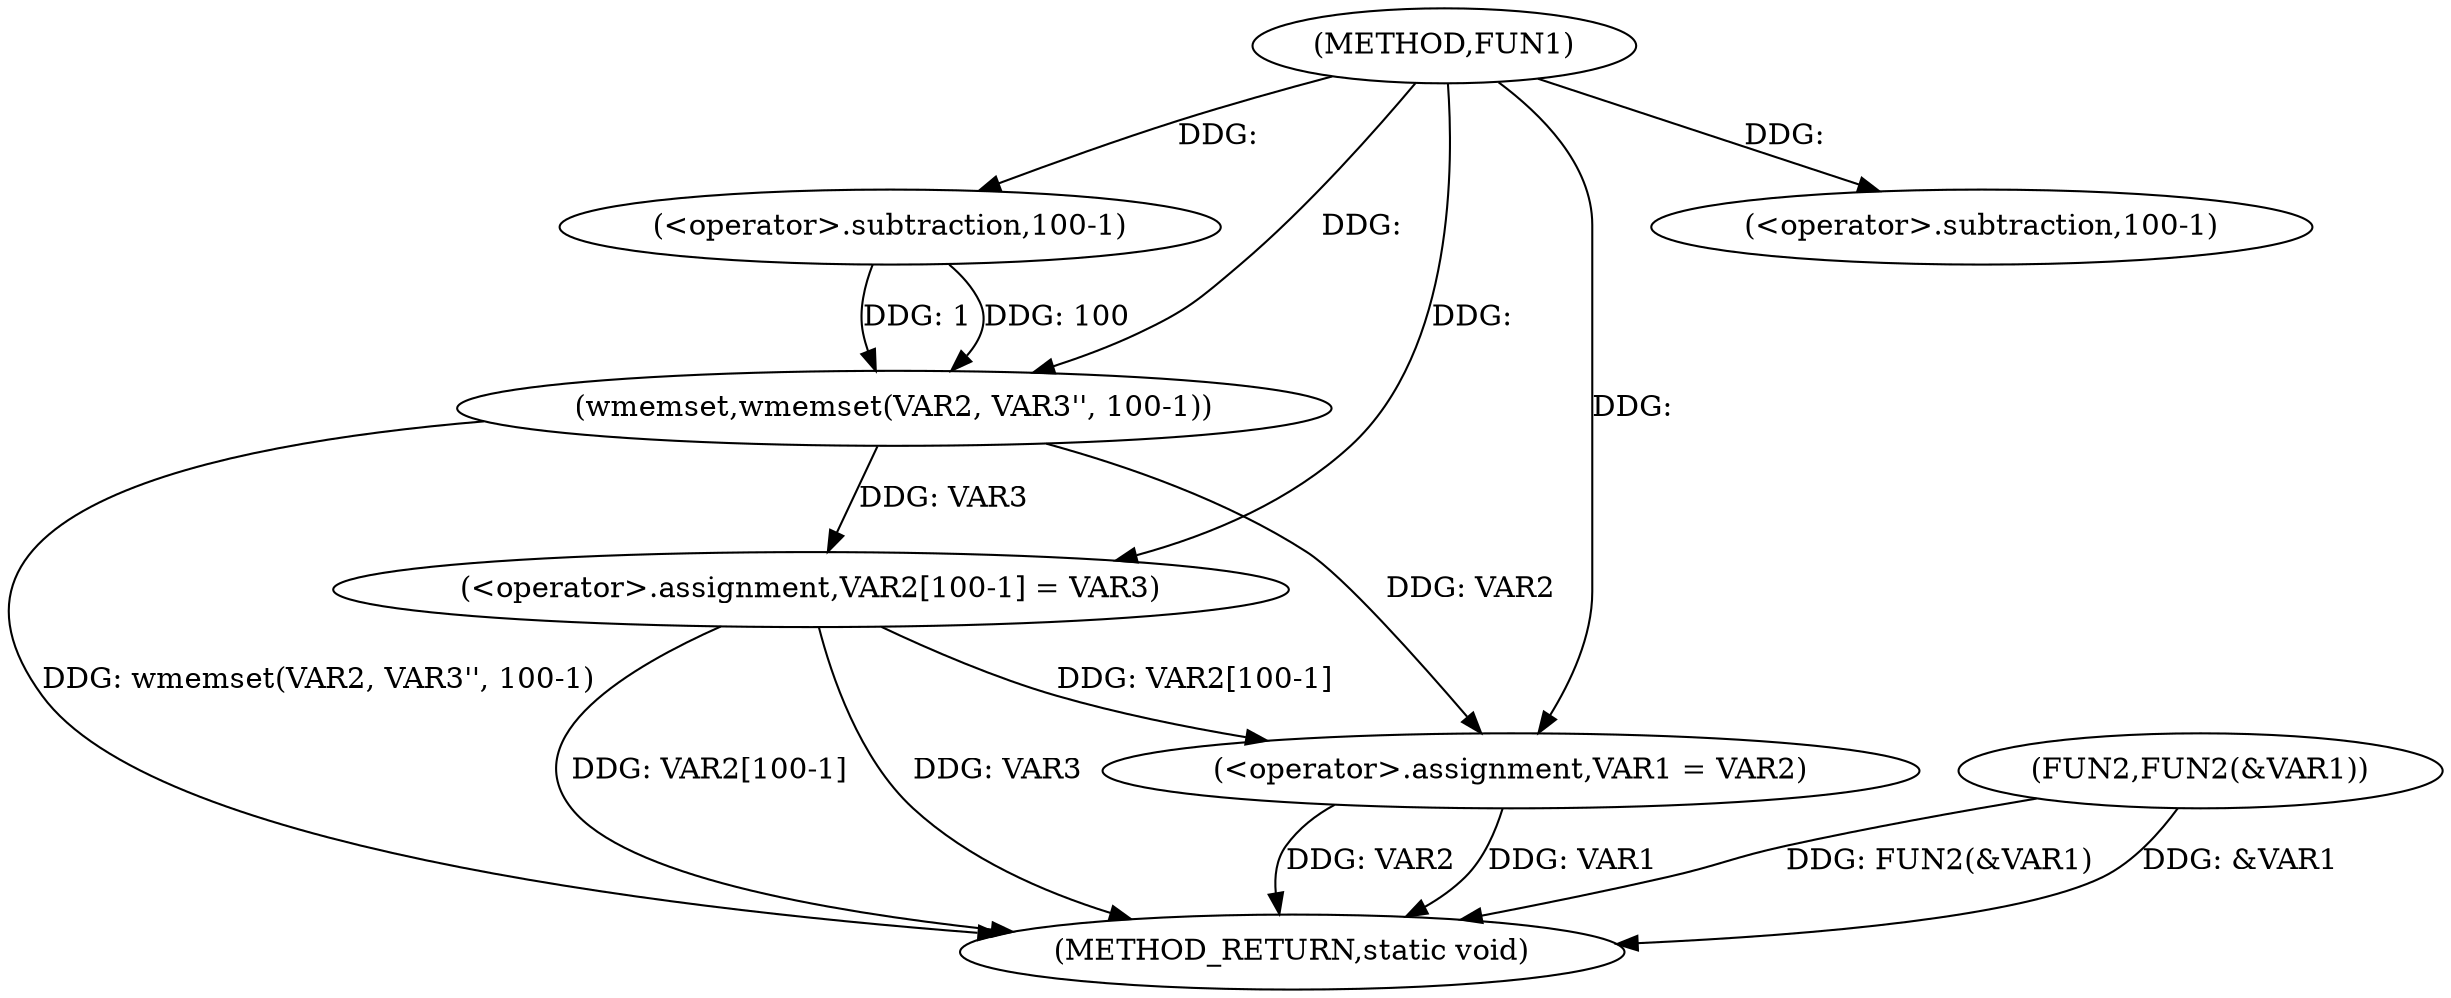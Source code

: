 digraph FUN1 {  
"1000100" [label = "(METHOD,FUN1)" ]
"1000123" [label = "(METHOD_RETURN,static void)" ]
"1000104" [label = "(wmemset,wmemset(VAR2, VAR3'', 100-1))" ]
"1000107" [label = "(<operator>.subtraction,100-1)" ]
"1000110" [label = "(<operator>.assignment,VAR2[100-1] = VAR3)" ]
"1000113" [label = "(<operator>.subtraction,100-1)" ]
"1000117" [label = "(<operator>.assignment,VAR1 = VAR2)" ]
"1000120" [label = "(FUN2,FUN2(&VAR1))" ]
  "1000104" -> "1000123"  [ label = "DDG: wmemset(VAR2, VAR3'', 100-1)"] 
  "1000120" -> "1000123"  [ label = "DDG: &VAR1"] 
  "1000117" -> "1000123"  [ label = "DDG: VAR1"] 
  "1000117" -> "1000123"  [ label = "DDG: VAR2"] 
  "1000120" -> "1000123"  [ label = "DDG: FUN2(&VAR1)"] 
  "1000110" -> "1000123"  [ label = "DDG: VAR2[100-1]"] 
  "1000110" -> "1000123"  [ label = "DDG: VAR3"] 
  "1000100" -> "1000104"  [ label = "DDG: "] 
  "1000107" -> "1000104"  [ label = "DDG: 100"] 
  "1000107" -> "1000104"  [ label = "DDG: 1"] 
  "1000100" -> "1000107"  [ label = "DDG: "] 
  "1000104" -> "1000110"  [ label = "DDG: VAR3"] 
  "1000100" -> "1000110"  [ label = "DDG: "] 
  "1000100" -> "1000113"  [ label = "DDG: "] 
  "1000104" -> "1000117"  [ label = "DDG: VAR2"] 
  "1000110" -> "1000117"  [ label = "DDG: VAR2[100-1]"] 
  "1000100" -> "1000117"  [ label = "DDG: "] 
}

